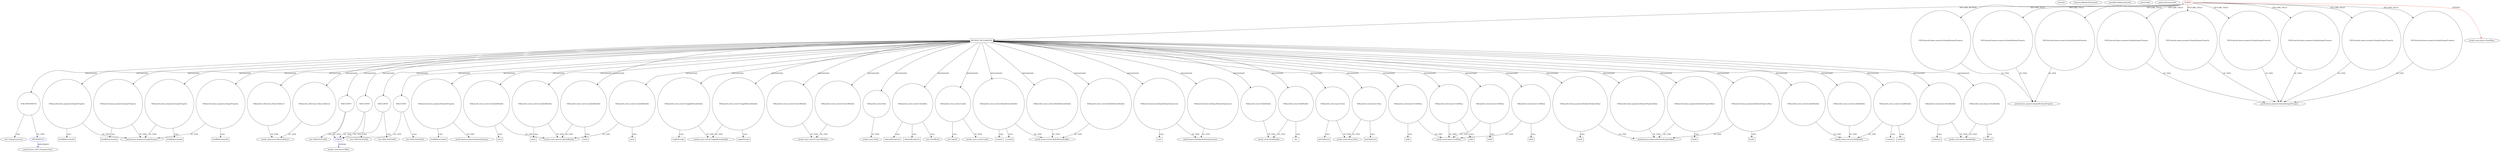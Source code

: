digraph {
baseInfo[graphId=2596,category="pattern",isAnonymous=false,possibleRelation=true]
frameworkRelatedTypesInfo[0="javafx.scene.layout.StackPane"]
possibleCollaborationsInfo[0="2596~INSTANTIATION-CLIENT_METHOD_DECLARATION-~javafx.scene.layout.StackPane ~javafx.beans.value.ChangeListener ~false~true",1="2596~INSTANTIATION-CLIENT_METHOD_DECLARATION-INSTANTIATION-CLIENT_METHOD_DECLARATION-INSTANTIATION-CLIENT_METHOD_DECLARATION-INSTANTIATION-CLIENT_METHOD_DECLARATION-~javafx.scene.layout.StackPane ~javafx.scene.layout.HBox ~false~false"]
patternInfo[frequency=2.0,patternRootClient=0]
patternInstancesInfo[0="SaiPradeepDandem-javafx2-gradient-builder~/SaiPradeepDandem-javafx2-gradient-builder/javafx2-gradient-builder-master/src/main/java/com/javafx/gradientbuilder/application/RadialSettingsLayout.java~RadialSettingsLayout~1170",1="SaiPradeepDandem-javafx2-gradient-builder~/SaiPradeepDandem-javafx2-gradient-builder/javafx2-gradient-builder-master/src/main/java/com/javafx/gradientbuilder/application/LinearSettingsLayout.java~LinearSettingsLayout~1172"]
155[label="new SliderTextField()",vertexType="CONSTRUCTOR_CALL",isFrameworkType=false]
156[label="VAR:CLIENT",vertexType="VARIABLE_EXPRESION",isFrameworkType=false,shape=circle]
56[label="METHOD_DECLARATION",vertexType="CLIENT_METHOD_DECLARATION",isFrameworkType=false,shape=box]
0[label="CLIENT",vertexType="ROOT_CLIENT_CLASS_DECLARATION",isFrameworkType=false,color=red]
99[label="VAR:javafx.scene.NodeBuilder",vertexType="VARIABLE_EXPRESION",isFrameworkType=false,shape=circle]
292[label="VAR:javafx.scene.NodeBuilder",vertexType="VARIABLE_EXPRESION",isFrameworkType=false,shape=circle]
93[label="VAR:javafx.scene.layout.Pane",vertexType="VARIABLE_EXPRESION",isFrameworkType=false,shape=circle]
322[label="VAR:javafx.scene.layout.Pane",vertexType="VARIABLE_EXPRESION",isFrameworkType=false,shape=circle]
426[label="VAR:javafx.scene.layout.GridPane",vertexType="VARIABLE_EXPRESION",isFrameworkType=false,shape=circle]
206[label="VAR:javafx.scene.layout.GridPane",vertexType="VARIABLE_EXPRESION",isFrameworkType=false,shape=circle]
241[label="VAR:javafx.scene.layout.GridPane",vertexType="VARIABLE_EXPRESION",isFrameworkType=false,shape=circle]
178[label="VAR:javafx.scene.layout.GridPane",vertexType="VARIABLE_EXPRESION",isFrameworkType=false,shape=circle]
158[label="VAR:javafx.beans.property.BooleanPropertyBase",vertexType="VARIABLE_EXPRESION",isFrameworkType=false,shape=circle]
124[label="VAR:javafx.beans.property.BooleanPropertyBase",vertexType="VARIABLE_EXPRESION",isFrameworkType=false,shape=circle]
328[label="VAR:javafx.beans.property.BooleanPropertyBase",vertexType="VARIABLE_EXPRESION",isFrameworkType=false,shape=circle]
224[label="VAR:javafx.beans.property.BooleanPropertyBase",vertexType="VARIABLE_EXPRESION",isFrameworkType=false,shape=circle]
12[label="FIELD:javafx.beans.property.SimpleBooleanProperty",vertexType="FIELD_DECLARATION",isFrameworkType=false,shape=circle]
14[label="FIELD:javafx.beans.property.SimpleBooleanProperty",vertexType="FIELD_DECLARATION",isFrameworkType=false,shape=circle]
10[label="FIELD:javafx.beans.property.SimpleBooleanProperty",vertexType="FIELD_DECLARATION",isFrameworkType=false,shape=circle]
96[label="VAR:javafx.scene.control.LabelBuilder",vertexType="VARIABLE_EXPRESION",isFrameworkType=false,shape=circle]
57[label="VAR:javafx.scene.control.LabelBuilder",vertexType="VARIABLE_EXPRESION",isFrameworkType=false,shape=circle]
66[label="VAR:javafx.scene.control.LabelBuilder",vertexType="VARIABLE_EXPRESION",isFrameworkType=false,shape=circle]
427[label="add()",vertexType="INSIDE_CALL",isFrameworkType=false,shape=box]
179[label="add()",vertexType="INSIDE_CALL",isFrameworkType=false,shape=box]
242[label="add()",vertexType="INSIDE_CALL",isFrameworkType=false,shape=box]
207[label="add()",vertexType="INSIDE_CALL",isFrameworkType=false,shape=box]
351[label="VAR:javafx.scene.layout.PaneBuilder",vertexType="VARIABLE_EXPRESION",isFrameworkType=false,shape=circle]
352[label="children()",vertexType="INSIDE_CALL",isFrameworkType=false,shape=box]
432[label="VAR:javafx.scene.layout.PaneBuilder",vertexType="VARIABLE_EXPRESION",isFrameworkType=false,shape=circle]
433[label="children()",vertexType="INSIDE_CALL",isFrameworkType=false,shape=box]
319[label="VAR:ANONYMOUS",vertexType="VARIABLE_EXPRESION",isFrameworkType=false,shape=circle]
62[label="javafx.scene.NodeBuilder",vertexType="FRAMEWORK_CLASS_TYPE",isFrameworkType=false]
95[label="javafx.scene.layout.Pane",vertexType="FRAMEWORK_CLASS_TYPE",isFrameworkType=false]
293[label="id()",vertexType="INSIDE_CALL",isFrameworkType=false,shape=box]
253[label="VAR:javafx.beans.property.IntegerProperty",vertexType="VARIABLE_EXPRESION",isFrameworkType=false,shape=circle]
134[label="javafx.beans.property.IntegerProperty",vertexType="FRAMEWORK_CLASS_TYPE",isFrameworkType=false]
254[label="bindBidirectional()",vertexType="INSIDE_CALL",isFrameworkType=false,shape=box]
166[label="VAR:javafx.beans.property.IntegerProperty",vertexType="VARIABLE_EXPRESION",isFrameworkType=false,shape=circle]
167[label="bindBidirectional()",vertexType="INSIDE_CALL",isFrameworkType=false,shape=box]
232[label="VAR:javafx.beans.property.IntegerProperty",vertexType="VARIABLE_EXPRESION",isFrameworkType=false,shape=circle]
233[label="bindBidirectional()",vertexType="INSIDE_CALL",isFrameworkType=false,shape=box]
132[label="VAR:javafx.beans.property.IntegerProperty",vertexType="VARIABLE_EXPRESION",isFrameworkType=false,shape=circle]
133[label="bindBidirectional()",vertexType="INSIDE_CALL",isFrameworkType=false,shape=box]
90[label="VAR:javafx.collections.ObservableList",vertexType="VARIABLE_EXPRESION",isFrameworkType=false,shape=circle]
107[label="VAR:javafx.collections.ObservableList",vertexType="VARIABLE_EXPRESION",isFrameworkType=false,shape=circle]
4[label="FIELD:javafx.beans.property.SimpleIntegerProperty",vertexType="FIELD_DECLARATION",isFrameworkType=false,shape=circle]
2[label="FIELD:javafx.beans.property.SimpleIntegerProperty",vertexType="FIELD_DECLARATION",isFrameworkType=false,shape=circle]
6[label="FIELD:javafx.beans.property.SimpleIntegerProperty",vertexType="FIELD_DECLARATION",isFrameworkType=false,shape=circle]
18[label="FIELD:javafx.beans.property.SimpleIntegerProperty",vertexType="FIELD_DECLARATION",isFrameworkType=false,shape=circle]
20[label="FIELD:javafx.beans.property.SimpleIntegerProperty",vertexType="FIELD_DECLARATION",isFrameworkType=false,shape=circle]
8[label="FIELD:javafx.beans.property.SimpleIntegerProperty",vertexType="FIELD_DECLARATION",isFrameworkType=false,shape=circle]
126[label="javafx.beans.property.BooleanPropertyBase",vertexType="FRAMEWORK_CLASS_TYPE",isFrameworkType=false]
11[label="javafx.beans.property.SimpleBooleanProperty",vertexType="FRAMEWORK_CLASS_TYPE",isFrameworkType=false]
320[label="ANONYMOUS",vertexType="REFERENCE_ANONYMOUS_DECLARATION",isFrameworkType=false,color=blue]
59[label="javafx.scene.control.LabelBuilder",vertexType="FRAMEWORK_CLASS_TYPE",isFrameworkType=false]
222[label="VAR:CLIENT",vertexType="VARIABLE_EXPRESION",isFrameworkType=false,shape=circle]
245[label="VAR:CLIENT",vertexType="VARIABLE_EXPRESION",isFrameworkType=false,shape=circle]
121[label="VAR:CLIENT",vertexType="VARIABLE_EXPRESION",isFrameworkType=false,shape=circle]
92[label="javafx.collections.ObservableList",vertexType="FRAMEWORK_INTERFACE_TYPE",isFrameworkType=false]
3[label="javafx.beans.property.SimpleIntegerProperty",vertexType="FRAMEWORK_CLASS_TYPE",isFrameworkType=false]
244[label="new SliderTextField()",vertexType="CONSTRUCTOR_CALL",isFrameworkType=false]
120[label="new SliderTextField()",vertexType="CONSTRUCTOR_CALL",isFrameworkType=false]
221[label="new SliderTextField()",vertexType="CONSTRUCTOR_CALL",isFrameworkType=false]
106[label="create()",vertexType="INSIDE_CALL",isFrameworkType=false,shape=box]
184[label="VAR:javafx.beans.property.BooleanProperty",vertexType="VARIABLE_EXPRESION",isFrameworkType=false,shape=circle]
185[label="bindBidirectional()",vertexType="INSIDE_CALL",isFrameworkType=false,shape=box]
117[label="javafx.beans.property.BooleanProperty",vertexType="FRAMEWORK_CLASS_TYPE",isFrameworkType=false]
67[label="create()",vertexType="INSIDE_CALL",isFrameworkType=false,shape=box]
323[label="getChildren()",vertexType="INSIDE_CALL",isFrameworkType=false,shape=box]
94[label="getChildren()",vertexType="INSIDE_CALL",isFrameworkType=false,shape=box]
289[label="VAR:javafx.scene.control.LabeledBuilder",vertexType="VARIABLE_EXPRESION",isFrameworkType=false,shape=circle]
65[label="javafx.scene.control.LabeledBuilder",vertexType="FRAMEWORK_CLASS_TYPE",isFrameworkType=false]
290[label="text()",vertexType="INSIDE_CALL",isFrameworkType=false,shape=box]
63[label="VAR:javafx.scene.control.LabeledBuilder",vertexType="VARIABLE_EXPRESION",isFrameworkType=false,shape=circle]
64[label="text()",vertexType="INSIDE_CALL",isFrameworkType=false,shape=box]
274[label="VAR:javafx.scene.control.LabeledBuilder",vertexType="VARIABLE_EXPRESION",isFrameworkType=false,shape=circle]
275[label="text()",vertexType="INSIDE_CALL",isFrameworkType=false,shape=box]
271[label="VAR:javafx.scene.control.ToggleButtonBuilder",vertexType="VARIABLE_EXPRESION",isFrameworkType=false,shape=circle]
273[label="javafx.scene.control.ToggleButtonBuilder",vertexType="FRAMEWORK_CLASS_TYPE",isFrameworkType=false]
272[label="toggleGroup()",vertexType="INSIDE_CALL",isFrameworkType=false,shape=box]
286[label="VAR:javafx.scene.control.ToggleButtonBuilder",vertexType="VARIABLE_EXPRESION",isFrameworkType=false,shape=circle]
287[label="toggleGroup()",vertexType="INSIDE_CALL",isFrameworkType=false,shape=box]
102[label="VAR:javafx.scene.control.LabeledBuilder",vertexType="VARIABLE_EXPRESION",isFrameworkType=false,shape=circle]
103[label="text()",vertexType="INSIDE_CALL",isFrameworkType=false,shape=box]
78[label="VAR:javafx.scene.control.ControlBuilder",vertexType="VARIABLE_EXPRESION",isFrameworkType=false,shape=circle]
77[label="javafx.scene.control.ControlBuilder",vertexType="FRAMEWORK_CLASS_TYPE",isFrameworkType=false]
75[label="VAR:javafx.scene.control.ControlBuilder",vertexType="VARIABLE_EXPRESION",isFrameworkType=false,shape=circle]
318[label="new ChangeListener()",vertexType="CONSTRUCTOR_CALL",isFrameworkType=false]
321[label="javafx.beans.value.ChangeListener",vertexType="FRAMEWORK_INTERFACE_TYPE",isFrameworkType=false]
1[label="javafx.scene.layout.StackPane",vertexType="FRAMEWORK_CLASS_TYPE",isFrameworkType=false]
137[label="javafx.scene.layout.GridPane",vertexType="FRAMEWORK_CLASS_TYPE",isFrameworkType=false]
122[label="CLIENT",vertexType="REFERENCE_CLIENT_CLASS_DECLARATION",isFrameworkType=false,color=blue]
123[label="javafx.scene.layout.HBox",vertexType="FRAMEWORK_CLASS_TYPE",isFrameworkType=false]
325[label="VAR:javafx.scene.Node",vertexType="VARIABLE_EXPRESION",isFrameworkType=false,shape=circle]
327[label="javafx.scene.Node",vertexType="FRAMEWORK_CLASS_TYPE",isFrameworkType=false]
353[label="javafx.scene.layout.PaneBuilder",vertexType="FRAMEWORK_CLASS_TYPE",isFrameworkType=false]
225[label="bind()",vertexType="INSIDE_CALL",isFrameworkType=false,shape=box]
125[label="bind()",vertexType="INSIDE_CALL",isFrameworkType=false,shape=box]
159[label="bind()",vertexType="INSIDE_CALL",isFrameworkType=false,shape=box]
367[label="VAR:javafx.scene.control.CheckBox",vertexType="VARIABLE_EXPRESION",isFrameworkType=false,shape=circle]
386[label="selectedProperty()",vertexType="INSIDE_CALL",isFrameworkType=false,shape=box]
373[label="selectedProperty()",vertexType="INSIDE_CALL",isFrameworkType=false,shape=box]
366[label="new CheckBox()",vertexType="CONSTRUCTOR_CALL",isFrameworkType=false]
176[label="VAR:javafx.scene.control.Label",vertexType="VARIABLE_EXPRESION",isFrameworkType=false,shape=circle]
143[label="javafx.scene.control.Label",vertexType="FRAMEWORK_CLASS_TYPE",isFrameworkType=false]
175[label="new Label()",vertexType="CONSTRUCTOR_CALL",isFrameworkType=false]
280[label="VAR:javafx.scene.control.RadioButtonBuilder",vertexType="VARIABLE_EXPRESION",isFrameworkType=false,shape=circle]
281[label="create()",vertexType="INSIDE_CALL",isFrameworkType=false,shape=box]
296[label="create()",vertexType="INSIDE_CALL",isFrameworkType=false,shape=box]
270[label="javafx.scene.control.RadioButtonBuilder",vertexType="FRAMEWORK_CLASS_TYPE",isFrameworkType=false]
268[label="VAR:javafx.scene.control.RadioButtonBuilder",vertexType="VARIABLE_EXPRESION",isFrameworkType=false,shape=circle]
283[label="VAR:javafx.scene.control.RadioButtonBuilder",vertexType="VARIABLE_EXPRESION",isFrameworkType=false,shape=circle]
161[label="VAR:javafx.beans.binding.BooleanExpression",vertexType="VARIABLE_EXPRESION",isFrameworkType=false,shape=circle]
129[label="javafx.beans.binding.BooleanExpression",vertexType="FRAMEWORK_CLASS_TYPE",isFrameworkType=false]
162[label="not()",vertexType="INSIDE_CALL",isFrameworkType=false,shape=box]
127[label="VAR:javafx.beans.binding.BooleanExpression",vertexType="VARIABLE_EXPRESION",isFrameworkType=false,shape=circle]
56->176[label="INSTANTIATE"]
286->287[label="CALL"]
56->166[label="INSTANTIATE"]
20->3[label="OF_TYPE"]
161->129[label="OF_TYPE"]
56->127[label="INSTANTIATE"]
274->65[label="OF_TYPE"]
56->107[label="INSTANTIATE"]
56->178[label="INSTANTIATE"]
0->10[label="DECLARE_FIELD"]
56->132[label="INSTANTIATE"]
56->224[label="INSTANTIATE"]
56->367[label="INSTANTIATE"]
0->2[label="DECLARE_FIELD"]
56->271[label="INSTANTIATE"]
124->125[label="CALL"]
56->253[label="INSTANTIATE"]
56->93[label="INSTANTIATE"]
56->90[label="INSTANTIATE"]
280->270[label="OF_TYPE"]
56->328[label="INSTANTIATE"]
56->289[label="INSTANTIATE"]
56->426[label="INSTANTIATE"]
56->274[label="INSTANTIATE"]
224->225[label="CALL"]
166->167[label="CALL"]
90->92[label="OF_TYPE"]
367->373[label="CALL"]
56->241[label="INSTANTIATE"]
56->292[label="INSTANTIATE"]
292->62[label="OF_TYPE"]
206->207[label="CALL"]
241->242[label="CALL"]
56->75[label="INSTANTIATE"]
289->65[label="OF_TYPE"]
56->206[label="INSTANTIATE"]
56->245[label="INSTANTIATE"]
56->283[label="INSTANTIATE"]
99->62[label="OF_TYPE"]
0->1[label="EXTEND",color=red]
10->11[label="OF_TYPE"]
184->185[label="CALL"]
158->126[label="OF_TYPE"]
432->353[label="OF_TYPE"]
271->272[label="CALL"]
56->63[label="INSTANTIATE"]
102->103[label="CALL"]
56->158[label="INSTANTIATE"]
178->137[label="OF_TYPE"]
0->12[label="DECLARE_FIELD"]
158->159[label="CALL"]
56->222[label="INSTANTIATE"]
56->102[label="INSTANTIATE"]
56->351[label="INSTANTIATE"]
156->155[label="CALL"]
56->322[label="INSTANTIATE"]
56->57[label="INSTANTIATE"]
289->290[label="CALL"]
253->254[label="CALL"]
127->129[label="OF_TYPE"]
280->281[label="CALL"]
241->137[label="OF_TYPE"]
56->286[label="INSTANTIATE"]
222->122[label="OF_TYPE"]
56->184[label="INSTANTIATE"]
121->120[label="CALL"]
319->318[label="CALL"]
0->4[label="DECLARE_FIELD"]
56->268[label="INSTANTIATE"]
56->96[label="INSTANTIATE"]
75->77[label="OF_TYPE"]
367->366[label="CALL"]
57->59[label="OF_TYPE"]
56->121[label="INSTANTIATE"]
232->233[label="CALL"]
0->6[label="DECLARE_FIELD"]
245->122[label="OF_TYPE"]
0->56[label="DECLARE_METHOD"]
292->293[label="CALL"]
0->14[label="DECLARE_FIELD"]
245->244[label="CALL"]
184->117[label="OF_TYPE"]
102->65[label="OF_TYPE"]
8->3[label="OF_TYPE"]
268->270[label="OF_TYPE"]
426->137[label="OF_TYPE"]
232->134[label="OF_TYPE"]
56->432[label="INSTANTIATE"]
286->273[label="OF_TYPE"]
93->95[label="OF_TYPE"]
66->59[label="OF_TYPE"]
432->433[label="CALL"]
178->179[label="CALL"]
56->325[label="INSTANTIATE"]
206->137[label="OF_TYPE"]
351->352[label="CALL"]
351->353[label="OF_TYPE"]
122->123[label="EXTEND",color=blue]
56->319[label="INSTANTIATE"]
6->3[label="OF_TYPE"]
322->95[label="OF_TYPE"]
222->221[label="CALL"]
56->99[label="INSTANTIATE"]
283->270[label="OF_TYPE"]
132->134[label="OF_TYPE"]
132->133[label="CALL"]
0->20[label="DECLARE_FIELD"]
63->64[label="CALL"]
4->3[label="OF_TYPE"]
253->134[label="OF_TYPE"]
322->323[label="CALL"]
280->296[label="CALL"]
107->92[label="OF_TYPE"]
56->124[label="INSTANTIATE"]
426->427[label="CALL"]
274->275[label="CALL"]
0->8[label="DECLARE_FIELD"]
93->94[label="CALL"]
367->386[label="CALL"]
56->161[label="INSTANTIATE"]
124->126[label="OF_TYPE"]
78->77[label="OF_TYPE"]
2->3[label="OF_TYPE"]
176->143[label="OF_TYPE"]
56->232[label="INSTANTIATE"]
56->156[label="INSTANTIATE"]
56->280[label="INSTANTIATE"]
121->122[label="OF_TYPE"]
271->273[label="OF_TYPE"]
319->320[label="OF_TYPE"]
176->175[label="CALL"]
56->66[label="INSTANTIATE"]
328->126[label="OF_TYPE"]
56->78[label="INSTANTIATE"]
0->18[label="DECLARE_FIELD"]
14->11[label="OF_TYPE"]
156->122[label="OF_TYPE"]
96->59[label="OF_TYPE"]
63->65[label="OF_TYPE"]
12->11[label="OF_TYPE"]
325->327[label="OF_TYPE"]
320->321[label="IMPLEMENT",color=blue]
66->67[label="CALL"]
66->106[label="CALL"]
166->134[label="OF_TYPE"]
224->126[label="OF_TYPE"]
161->162[label="CALL"]
18->3[label="OF_TYPE"]
}
